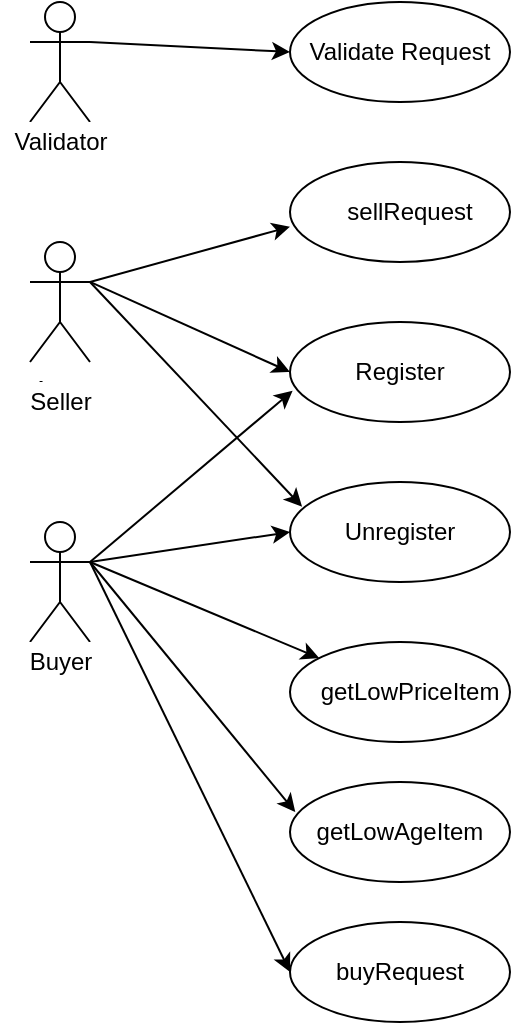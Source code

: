 <mxfile version="16.6.4" type="github">
  <diagram id="guvDHMPj3TdYjtBliflT" name="Page-1">
    <mxGraphModel dx="978" dy="575" grid="1" gridSize="10" guides="1" tooltips="1" connect="1" arrows="1" fold="1" page="1" pageScale="1" pageWidth="850" pageHeight="1100" math="0" shadow="0">
      <root>
        <mxCell id="0" />
        <mxCell id="1" parent="0" />
        <mxCell id="OknIFuaIhT5Wz1WmHEW9-1" value="Actor" style="shape=umlActor;verticalLabelPosition=bottom;verticalAlign=top;html=1;outlineConnect=0;" vertex="1" parent="1">
          <mxGeometry x="130" y="30" width="30" height="60" as="geometry" />
        </mxCell>
        <mxCell id="OknIFuaIhT5Wz1WmHEW9-2" value="Actor" style="shape=umlActor;verticalLabelPosition=bottom;verticalAlign=top;html=1;outlineConnect=0;" vertex="1" parent="1">
          <mxGeometry x="130" y="150" width="30" height="60" as="geometry" />
        </mxCell>
        <mxCell id="OknIFuaIhT5Wz1WmHEW9-3" value="Actor" style="shape=umlActor;verticalLabelPosition=bottom;verticalAlign=top;html=1;outlineConnect=0;" vertex="1" parent="1">
          <mxGeometry x="130" y="290" width="30" height="60" as="geometry" />
        </mxCell>
        <mxCell id="OknIFuaIhT5Wz1WmHEW9-4" value="" style="ellipse;whiteSpace=wrap;html=1;" vertex="1" parent="1">
          <mxGeometry x="260" y="30" width="110" height="50" as="geometry" />
        </mxCell>
        <mxCell id="OknIFuaIhT5Wz1WmHEW9-5" value="" style="ellipse;whiteSpace=wrap;html=1;" vertex="1" parent="1">
          <mxGeometry x="260" y="110" width="110" height="50" as="geometry" />
        </mxCell>
        <mxCell id="OknIFuaIhT5Wz1WmHEW9-6" value="" style="ellipse;whiteSpace=wrap;html=1;" vertex="1" parent="1">
          <mxGeometry x="260" y="190" width="110" height="50" as="geometry" />
        </mxCell>
        <mxCell id="OknIFuaIhT5Wz1WmHEW9-7" value="" style="ellipse;whiteSpace=wrap;html=1;" vertex="1" parent="1">
          <mxGeometry x="260" y="350" width="110" height="50" as="geometry" />
        </mxCell>
        <mxCell id="OknIFuaIhT5Wz1WmHEW9-8" value="Unregister" style="ellipse;whiteSpace=wrap;html=1;" vertex="1" parent="1">
          <mxGeometry x="260" y="270" width="110" height="50" as="geometry" />
        </mxCell>
        <mxCell id="OknIFuaIhT5Wz1WmHEW9-9" value="Validate Request" style="text;html=1;strokeColor=none;fillColor=none;align=center;verticalAlign=middle;whiteSpace=wrap;rounded=0;" vertex="1" parent="1">
          <mxGeometry x="265" y="40" width="100" height="30" as="geometry" />
        </mxCell>
        <mxCell id="OknIFuaIhT5Wz1WmHEW9-11" value="sellRequest" style="text;html=1;strokeColor=none;fillColor=none;align=center;verticalAlign=middle;whiteSpace=wrap;rounded=0;" vertex="1" parent="1">
          <mxGeometry x="290" y="120" width="60" height="30" as="geometry" />
        </mxCell>
        <mxCell id="OknIFuaIhT5Wz1WmHEW9-12" value="Register" style="text;html=1;strokeColor=none;fillColor=none;align=center;verticalAlign=middle;whiteSpace=wrap;rounded=0;" vertex="1" parent="1">
          <mxGeometry x="285" y="200" width="60" height="30" as="geometry" />
        </mxCell>
        <mxCell id="OknIFuaIhT5Wz1WmHEW9-14" value="getLowPriceItem" style="text;html=1;strokeColor=none;fillColor=none;align=center;verticalAlign=middle;whiteSpace=wrap;rounded=0;" vertex="1" parent="1">
          <mxGeometry x="290" y="360" width="60" height="30" as="geometry" />
        </mxCell>
        <mxCell id="OknIFuaIhT5Wz1WmHEW9-16" value="getLowAgeItem" style="ellipse;whiteSpace=wrap;html=1;" vertex="1" parent="1">
          <mxGeometry x="260" y="420" width="110" height="50" as="geometry" />
        </mxCell>
        <mxCell id="OknIFuaIhT5Wz1WmHEW9-18" value="buyRequest" style="ellipse;whiteSpace=wrap;html=1;" vertex="1" parent="1">
          <mxGeometry x="260" y="490" width="110" height="50" as="geometry" />
        </mxCell>
        <mxCell id="OknIFuaIhT5Wz1WmHEW9-19" value="" style="endArrow=classic;html=1;rounded=0;exitX=1;exitY=0.333;exitDx=0;exitDy=0;exitPerimeter=0;entryX=0;entryY=0.5;entryDx=0;entryDy=0;" edge="1" parent="1" source="OknIFuaIhT5Wz1WmHEW9-1" target="OknIFuaIhT5Wz1WmHEW9-4">
          <mxGeometry width="50" height="50" relative="1" as="geometry">
            <mxPoint x="380" y="200" as="sourcePoint" />
            <mxPoint x="430" y="150" as="targetPoint" />
          </mxGeometry>
        </mxCell>
        <mxCell id="OknIFuaIhT5Wz1WmHEW9-20" value="" style="endArrow=classic;html=1;rounded=0;exitX=1;exitY=0.333;exitDx=0;exitDy=0;exitPerimeter=0;entryX=0;entryY=0.5;entryDx=0;entryDy=0;" edge="1" parent="1" source="OknIFuaIhT5Wz1WmHEW9-2" target="OknIFuaIhT5Wz1WmHEW9-6">
          <mxGeometry width="50" height="50" relative="1" as="geometry">
            <mxPoint x="380" y="200" as="sourcePoint" />
            <mxPoint x="430" y="150" as="targetPoint" />
          </mxGeometry>
        </mxCell>
        <mxCell id="OknIFuaIhT5Wz1WmHEW9-21" value="" style="endArrow=classic;html=1;rounded=0;exitX=1;exitY=0.333;exitDx=0;exitDy=0;exitPerimeter=0;entryX=0;entryY=0.647;entryDx=0;entryDy=0;entryPerimeter=0;" edge="1" parent="1" source="OknIFuaIhT5Wz1WmHEW9-2" target="OknIFuaIhT5Wz1WmHEW9-5">
          <mxGeometry width="50" height="50" relative="1" as="geometry">
            <mxPoint x="380" y="200" as="sourcePoint" />
            <mxPoint x="430" y="150" as="targetPoint" />
          </mxGeometry>
        </mxCell>
        <mxCell id="OknIFuaIhT5Wz1WmHEW9-22" value="" style="endArrow=classic;html=1;rounded=0;exitX=1;exitY=0.333;exitDx=0;exitDy=0;exitPerimeter=0;entryX=0;entryY=0.5;entryDx=0;entryDy=0;" edge="1" parent="1" source="OknIFuaIhT5Wz1WmHEW9-3" target="OknIFuaIhT5Wz1WmHEW9-8">
          <mxGeometry width="50" height="50" relative="1" as="geometry">
            <mxPoint x="380" y="270" as="sourcePoint" />
            <mxPoint x="430" y="220" as="targetPoint" />
          </mxGeometry>
        </mxCell>
        <mxCell id="OknIFuaIhT5Wz1WmHEW9-23" value="" style="endArrow=classic;html=1;rounded=0;" edge="1" parent="1" target="OknIFuaIhT5Wz1WmHEW9-7">
          <mxGeometry width="50" height="50" relative="1" as="geometry">
            <mxPoint x="160" y="310" as="sourcePoint" />
            <mxPoint x="430" y="310" as="targetPoint" />
          </mxGeometry>
        </mxCell>
        <mxCell id="OknIFuaIhT5Wz1WmHEW9-24" value="" style="endArrow=classic;html=1;rounded=0;entryX=0.024;entryY=0.3;entryDx=0;entryDy=0;entryPerimeter=0;" edge="1" parent="1" target="OknIFuaIhT5Wz1WmHEW9-16">
          <mxGeometry width="50" height="50" relative="1" as="geometry">
            <mxPoint x="160" y="310" as="sourcePoint" />
            <mxPoint x="430" y="310" as="targetPoint" />
          </mxGeometry>
        </mxCell>
        <mxCell id="OknIFuaIhT5Wz1WmHEW9-25" value="" style="endArrow=classic;html=1;rounded=0;exitX=1;exitY=0.333;exitDx=0;exitDy=0;exitPerimeter=0;entryX=0;entryY=0.5;entryDx=0;entryDy=0;" edge="1" parent="1" source="OknIFuaIhT5Wz1WmHEW9-3" target="OknIFuaIhT5Wz1WmHEW9-18">
          <mxGeometry width="50" height="50" relative="1" as="geometry">
            <mxPoint x="380" y="500" as="sourcePoint" />
            <mxPoint x="430" y="450" as="targetPoint" />
          </mxGeometry>
        </mxCell>
        <mxCell id="OknIFuaIhT5Wz1WmHEW9-26" value="" style="endArrow=classic;html=1;rounded=0;entryX=0.012;entryY=0.687;entryDx=0;entryDy=0;entryPerimeter=0;exitX=1;exitY=0.333;exitDx=0;exitDy=0;exitPerimeter=0;" edge="1" parent="1" source="OknIFuaIhT5Wz1WmHEW9-3" target="OknIFuaIhT5Wz1WmHEW9-6">
          <mxGeometry width="50" height="50" relative="1" as="geometry">
            <mxPoint x="170" y="310" as="sourcePoint" />
            <mxPoint x="430" y="260" as="targetPoint" />
          </mxGeometry>
        </mxCell>
        <mxCell id="OknIFuaIhT5Wz1WmHEW9-27" value="" style="endArrow=classic;html=1;rounded=0;exitX=1;exitY=0.333;exitDx=0;exitDy=0;exitPerimeter=0;entryX=0.055;entryY=0.247;entryDx=0;entryDy=0;entryPerimeter=0;" edge="1" parent="1" source="OknIFuaIhT5Wz1WmHEW9-2" target="OknIFuaIhT5Wz1WmHEW9-8">
          <mxGeometry width="50" height="50" relative="1" as="geometry">
            <mxPoint x="380" y="310" as="sourcePoint" />
            <mxPoint x="430" y="260" as="targetPoint" />
          </mxGeometry>
        </mxCell>
        <mxCell id="OknIFuaIhT5Wz1WmHEW9-29" value="Validator" style="text;html=1;align=center;verticalAlign=middle;resizable=0;points=[];autosize=1;strokeColor=none;fillColor=#FFFFFF;" vertex="1" parent="1">
          <mxGeometry x="115" y="90" width="60" height="20" as="geometry" />
        </mxCell>
        <mxCell id="OknIFuaIhT5Wz1WmHEW9-30" value="Seller" style="text;html=1;align=center;verticalAlign=middle;resizable=0;points=[];autosize=1;strokeColor=none;fillColor=#FFFFFF;" vertex="1" parent="1">
          <mxGeometry x="120" y="220" width="50" height="20" as="geometry" />
        </mxCell>
        <mxCell id="OknIFuaIhT5Wz1WmHEW9-31" value="Buyer" style="text;html=1;align=center;verticalAlign=middle;resizable=0;points=[];autosize=1;strokeColor=none;fillColor=#FFFFFF;" vertex="1" parent="1">
          <mxGeometry x="120" y="350" width="50" height="20" as="geometry" />
        </mxCell>
      </root>
    </mxGraphModel>
  </diagram>
</mxfile>
